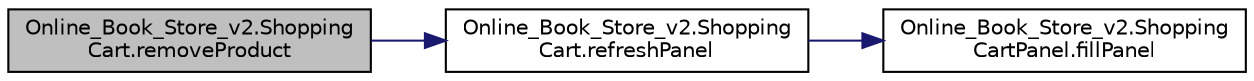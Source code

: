 digraph "Online_Book_Store_v2.ShoppingCart.removeProduct"
{
 // LATEX_PDF_SIZE
  edge [fontname="Helvetica",fontsize="10",labelfontname="Helvetica",labelfontsize="10"];
  node [fontname="Helvetica",fontsize="10",shape=record];
  rankdir="LR";
  Node1 [label="Online_Book_Store_v2.Shopping\lCart.removeProduct",height=0.2,width=0.4,color="black", fillcolor="grey75", style="filled", fontcolor="black",tooltip="Deletes product from list"];
  Node1 -> Node2 [color="midnightblue",fontsize="10",style="solid",fontname="Helvetica"];
  Node2 [label="Online_Book_Store_v2.Shopping\lCart.refreshPanel",height=0.2,width=0.4,color="black", fillcolor="white", style="filled",URL="$class_online___book___store__v2_1_1_shopping_cart.html#ac8ea690bc1f720f2b23e7b724be2d1e1",tooltip="Refreshes the Panel"];
  Node2 -> Node3 [color="midnightblue",fontsize="10",style="solid",fontname="Helvetica"];
  Node3 [label="Online_Book_Store_v2.Shopping\lCartPanel.fillPanel",height=0.2,width=0.4,color="black", fillcolor="white", style="filled",URL="$class_online___book___store__v2_1_1_shopping_cart_panel.html#ae40bb3a7ec26e9daceae1dc2e1efe04a",tooltip="Function that adds products to panel"];
}
